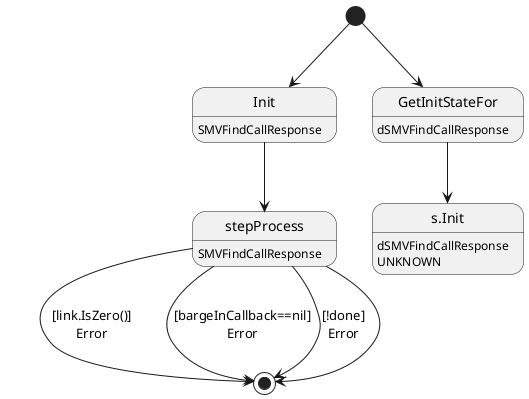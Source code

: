 @startuml
state "Init" as T01_S001
T01_S001 : SMVFindCallResponse
[*] --> T01_S001
T01_S001 --> T01_S002
state "stepProcess" as T01_S002
T01_S002 : SMVFindCallResponse
T01_S002 --> [*] : [link.IsZero()]\nError
T01_S002 --> [*] : [bargeInCallback==nil]\nError
T01_S002 --> [*] : [!done]\nError
T01_S002 --> [*]
state "GetInitStateFor" as T00_S001
T00_S001 : dSMVFindCallResponse
[*] --> T00_S001
state "s.Init" as T00_U001
T00_U001 : dSMVFindCallResponse
T00_U001 : UNKNOWN 
T00_S001 --> T00_U001
@enduml
